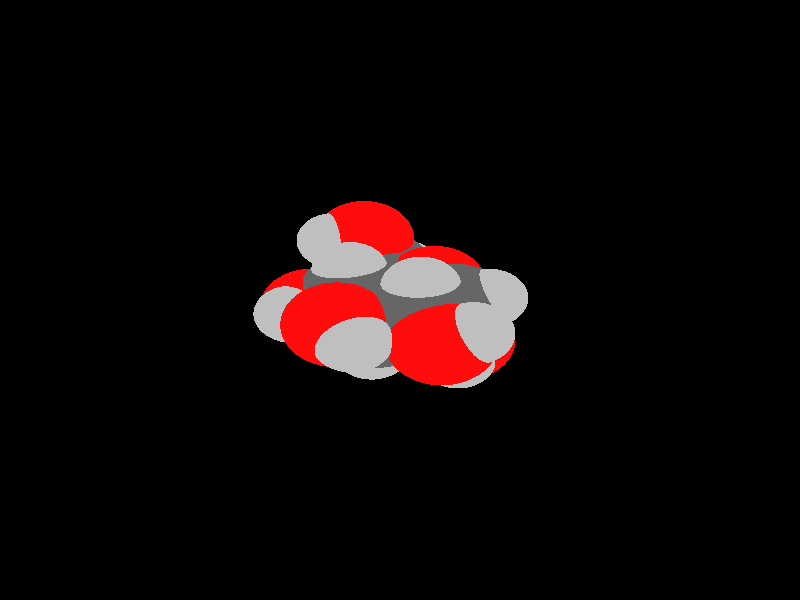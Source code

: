 global_settings {
	ambient_light rgb <0.200000002980232, 0.200000002980232, 0.200000002980232>
	max_trace_level 15
}

background { color rgb <0,0,0> }

camera {
	perspective
	location <10.6974827922565, 33.9536228280764, 0.74229678702366>
	angle 40
	up <0.96553836523429, -0.257008629097745, 0.0410149951846043>
	right <-0.0183873999035753, 0.0898353268276838, 0.995786883614436> * 1
	direction <-0.259610417328507, -0.962224598845332, 0.0820137341636> }

light_source {
	<78.4746817162156, 72.7994012621959, 63.351138948939>
	color rgb <1, 1, 1>
	fade_distance 170.453112154084
	fade_power 0
	spotlight
	area_light <20, 0, 0>, <0, 0, 20>, 20, 20
	circular
	orient
	point_at <-78.4746817162156, -72.7994012621959, -63.351138948939>
}

light_source {
	<47.7934806980172, -62.4614008499796, -61.9522195872302>
	color rgb <0.300000011920929, 0.300000011920929, 0.300000011920929> shadowless
	fade_distance 170.453112154084
	fade_power 0
	parallel
	point_at <-47.7934806980172, 62.4614008499796, 61.9522195872302>
}

#default {
	finish {ambient 0.5 diffuse 1 specular 0.2 roughness .01 metallic 1}
}

union {
cylinder {
	<2.20821801157842, 3.94927936070265, 4.85395152408338>, 	<2.29546864830252, 4.51338516407984, 4.33600028061687>, 0.075
	pigment { rgbt <0.400000005960464, 0.400000005960464, 0.400000005960464, 0> }
}
cylinder {
	<2.29546864830252, 4.51338516407984, 4.33600028061687>, 	<2.38271928502663, 5.07749096745704, 3.81804903715037>, 0.075
	pigment { rgbt <0.400000005960464, 0.400000005960464, 0.400000005960464, 0> }
}
cylinder {
	<2.20821801157842, 3.94927936070265, 4.85395152408338>, 	<2.54418870241847, 3.33052300531959, 4.63399974508753>, 0.075
	pigment { rgbt <0.400000005960464, 0.400000005960464, 0.400000005960464, 0> }
}
cylinder {
	<2.54418870241847, 3.33052300531959, 4.63399974508753>, 	<2.85556421381465, 2.75706352852624, 4.43014982741737>, 0.075
	pigment { rgbt <1, 0.0500000007450581, 0.0500000007450581, 0> }
}
cylinder {
	<2.20821801157842, 3.94927936070265, 4.85395152408338>, 	<1.4925253261311, 3.82962528883038, 4.99329160938597>, 0.075
	pigment { rgbt <0.400000005960464, 0.400000005960464, 0.400000005960464, 0> }
}
cylinder {
	<1.4925253261311, 3.82962528883038, 4.99329160938597>, 	<0.829137783231778, 3.7187159245861, 5.12244826935448>, 0.075
	pigment { rgbt <1, 0.0500000007450581, 0.0500000007450581, 0> }
}
cylinder {
	<2.20821801157842, 3.94927936070265, 4.85395152408338>, 	<2.48354700305203, 4.13986883457075, 5.43294494760675>, 0.075
	pigment { rgbt <0.400000005960464, 0.400000005960464, 0.400000005960464, 0> }
}
cylinder {
	<2.48354700305203, 4.13986883457075, 5.43294494760675>, 	<2.65884656196327, 4.26121548434921, 5.80158499242339>, 0.075
	pigment { rgbt <0.75, 0.75, 0.75, 0> }
}
cylinder {
	<2.38271928502663, 5.07749096745704, 3.81804903715037>, 	<2.1445554098644, 4.83866633806847, 3.13111762238554>, 0.075
	pigment { rgbt <0.400000005960464, 0.400000005960464, 0.400000005960464, 0> }
}
cylinder {
	<2.1445554098644, 4.83866633806847, 3.13111762238554>, 	<1.90639153470217, 4.59984170867991, 2.44418620762071>, 0.075
	pigment { rgbt <0.400000005960464, 0.400000005960464, 0.400000005960464, 0> }
}
cylinder {
	<2.38271928502663, 5.07749096745704, 3.81804903715037>, 	<3.02530807283735, 5.26206748734393, 3.77607862198925>, 0.075
	pigment { rgbt <0.400000005960464, 0.400000005960464, 0.400000005960464, 0> }
}
cylinder {
	<3.02530807283735, 5.26206748734393, 3.77607862198925>, 	<3.43479968399319, 5.37968942215473, 3.74933285043017>, 0.075
	pigment { rgbt <0.75, 0.75, 0.75, 0> }
}
cylinder {
	<2.38271928502663, 5.07749096745704, 3.81804903715037>, 	<1.98352296070602, 5.67841617579923, 4.00738272109675>, 0.075
	pigment { rgbt <0.400000005960464, 0.400000005960464, 0.400000005960464, 0> }
}
cylinder {
	<1.98352296070602, 5.67841617579923, 4.00738272109675>, 	<1.61322807737581, 6.23583496038338, 4.18300882318255>, 0.075
	pigment { rgbt <1, 0.0500000007450581, 0.0500000007450581, 0> }
}
cylinder {
	<1.61322807737581, 6.23583496038338, 4.18300882318255>, 	<1.8566782768583, 6.45845524959919, 4.6630740660356>, 0.075
	pigment { rgbt <1, 0.0500000007450581, 0.0500000007450581, 0> }
}
cylinder {
	<1.8566782768583, 6.45845524959919, 4.6630740660356>, 	<2.0211359263444, 6.60884169237136, 4.98737201940518>, 0.075
	pigment { rgbt <0.75, 0.75, 0.75, 0> }
}
cylinder {
	<1.90639153470217, 4.59984170867991, 2.44418620762071>, 	<2.05751397758746, 5.11441591615574, 1.92566834749126>, 0.075
	pigment { rgbt <0.400000005960464, 0.400000005960464, 0.400000005960464, 0> }
}
cylinder {
	<2.05751397758746, 5.11441591615574, 1.92566834749126>, 	<2.19769696144554, 5.59174109991496, 1.44468498440586>, 0.075
	pigment { rgbt <1, 0.0500000007450581, 0.0500000007450581, 0> }
}
cylinder {
	<1.90639153470217, 4.59984170867991, 2.44418620762071>, 	<2.2539472521939, 3.94567568823438, 2.25479879185751>, 0.075
	pigment { rgbt <0.400000005960464, 0.400000005960464, 0.400000005960464, 0> }
}
cylinder {
	<2.2539472521939, 3.94567568823438, 2.25479879185751>, 	<2.60150296968562, 3.29150966778886, 2.06541137609431>, 0.075
	pigment { rgbt <0.400000005960464, 0.400000005960464, 0.400000005960464, 0> }
}
cylinder {
	<1.90639153470217, 4.59984170867991, 2.44418620762071>, 	<1.24081694828185, 4.52373187316888, 2.43205303517642>, 0.075
	pigment { rgbt <0.400000005960464, 0.400000005960464, 0.400000005960464, 0> }
}
cylinder {
	<1.24081694828185, 4.52373187316888, 2.43205303517642>, 	<0.816629405580899, 4.47522514716176, 2.4243202570486>, 0.075
	pigment { rgbt <0.75, 0.75, 0.75, 0> }
}
cylinder {
	<2.19769696144554, 5.59174109991496, 1.44468498440586>, 	<1.98137651285911, 6.09102617788718, 1.6554437651374>, 0.075
	pigment { rgbt <1, 0.0500000007450581, 0.0500000007450581, 0> }
}
cylinder {
	<1.98137651285911, 6.09102617788718, 1.6554437651374>, 	<1.83512107783811, 6.42859554202037, 1.79793892619045>, 0.075
	pigment { rgbt <0.75, 0.75, 0.75, 0> }
}
cylinder {
	<2.60150296968562, 3.29150966778886, 2.06541137609431>, 	<2.34299759691073, 3.05293987440918, 1.41212417614723>, 0.075
	pigment { rgbt <0.400000005960464, 0.400000005960464, 0.400000005960464, 0> }
}
cylinder {
	<2.34299759691073, 3.05293987440918, 1.41212417614723>, 	<2.10330595441869, 2.83173292226603, 0.806382483843225>, 0.075
	pigment { rgbt <1, 0.0500000007450581, 0.0500000007450581, 0> }
}
cylinder {
	<2.60150296968562, 3.29150966778886, 2.06541137609431>, 	<3.25518365336318, 3.41442678874518, 1.98460303763589>, 0.075
	pigment { rgbt <0.400000005960464, 0.400000005960464, 0.400000005960464, 0> }
}
cylinder {
	<3.25518365336318, 3.41442678874518, 1.98460303763589>, 	<3.67179291500312, 3.49276536028814, 1.93310158890083>, 0.075
	pigment { rgbt <0.75, 0.75, 0.75, 0> }
}
cylinder {
	<2.60150296968562, 3.29150966778886, 2.06541137609431>, 	<2.48814734923712, 2.77243082069797, 2.61870641711449>, 0.075
	pigment { rgbt <0.400000005960464, 0.400000005960464, 0.400000005960464, 0> }
}
cylinder {
	<2.48814734923712, 2.77243082069797, 2.61870641711449>, 	<2.37479172878862, 2.25335197360707, 3.17200145813467>, 0.075
	pigment { rgbt <0.400000005960464, 0.400000005960464, 0.400000005960464, 0> }
}
cylinder {
	<2.10330595441869, 2.83173292226603, 0.806382483843225>, 	<2.0982880384147, 3.30473608272172, 0.463513143951705>, 0.075
	pigment { rgbt <1, 0.0500000007450581, 0.0500000007450581, 0> }
}
cylinder {
	<2.0982880384147, 3.30473608272172, 0.463513143951705>, 	<2.0948934512928, 3.62471960493117, 0.231564294116491>, 0.075
	pigment { rgbt <0.75, 0.75, 0.75, 0> }
}
cylinder {
	<2.37479172878862, 2.25335197360707, 3.17200145813467>, 	<2.72319334225144, 1.58463659871691, 3.02217106272174>, 0.075
	pigment { rgbt <0.400000005960464, 0.400000005960464, 0.400000005960464, 0> }
}
cylinder {
	<2.72319334225144, 1.58463659871691, 3.02217106272174>, 	<3.07159495571426, 0.915921223826737, 2.8723406673088>, 0.075
	pigment { rgbt <0.400000005960464, 0.400000005960464, 0.400000005960464, 0> }
}
cylinder {
	<2.37479172878862, 2.25335197360707, 3.17200145813467>, 	<1.72107827551598, 2.11747901745281, 3.23301727481257>, 0.075
	pigment { rgbt <0.400000005960464, 0.400000005960464, 0.400000005960464, 0> }
}
cylinder {
	<1.72107827551598, 2.11747901745281, 3.23301727481257>, 	<1.30429285490706, 2.03085105087719, 3.27191888023401>, 0.075
	pigment { rgbt <0.75, 0.75, 0.75, 0> }
}
cylinder {
	<2.37479172878862, 2.25335197360707, 3.17200145813467>, 	<2.62420507841954, 2.51466556802666, 3.82469895828069>, 0.075
	pigment { rgbt <0.400000005960464, 0.400000005960464, 0.400000005960464, 0> }
}
cylinder {
	<2.62420507841954, 2.51466556802666, 3.82469895828069>, 	<2.85556421381465, 2.75706352852624, 4.43014982741737>, 0.075
	pigment { rgbt <1, 0.0500000007450581, 0.0500000007450581, 0> }
}
cylinder {
	<3.07159495571426, 0.915921223826737, 2.8723406673088>, 	<2.7603123124194, 0.588763211623725, 2.37857322584741>, 0.075
	pigment { rgbt <0.400000005960464, 0.400000005960464, 0.400000005960464, 0> }
}
cylinder {
	<2.7603123124194, 0.588763211623725, 2.37857322584741>, 	<2.56207441897848, 0.380415214848301, 2.06412132962556>, 0.075
	pigment { rgbt <0.75, 0.75, 0.75, 0> }
}
cylinder {
	<3.07159495571426, 0.915921223826737, 2.8723406673088>, 	<3.78156724194865, 1.00232449577624, 2.6780503053464>, 0.075
	pigment { rgbt <0.400000005960464, 0.400000005960464, 0.400000005960464, 0> }
}
cylinder {
	<3.78156724194865, 1.00232449577624, 2.6780503053464>, 	<4.43980979093718, 1.08243228458958, 2.49791625563531>, 0.075
	pigment { rgbt <1, 0.0500000007450581, 0.0500000007450581, 0> }
}
cylinder {
	<3.07159495571426, 0.915921223826737, 2.8723406673088>, 	<3.06386592658545, 0.527477218278712, 3.41684495259651>, 0.075
	pigment { rgbt <0.400000005960464, 0.400000005960464, 0.400000005960464, 0> }
}
cylinder {
	<3.06386592658545, 0.527477218278712, 3.41684495259651>, 	<3.05894470293812, 0.280147341018649, 3.7635414548576>, 0.075
	pigment { rgbt <0.75, 0.75, 0.75, 0> }
}
cylinder {
	<0.829137783231778, 3.7187159245861, 5.12244826935448>, 	<0.544461374845701, 4.20055260023083, 4.96227202778633>, 0.075
	pigment { rgbt <1, 0.0500000007450581, 0.0500000007450581, 0> }
}
cylinder {
	<0.544461374845701, 4.20055260023083, 4.96227202778633>, 	<0.35221237540051, 4.52594879064177, 4.85410106149183>, 0.075
	pigment { rgbt <0.75, 0.75, 0.75, 0> }
}
cylinder {
	<4.43980979093718, 1.08243228458958, 2.49791625563531>, 	<4.44069671849351, 1.22466699744595, 1.93411480780637>, 0.075
	pigment { rgbt <1, 0.0500000007450581, 0.0500000007450581, 0> }
}
cylinder {
	<4.44069671849351, 1.22466699744595, 1.93411480780637>, 	<4.44129535904069, 1.32066972700881, 1.55357143104483>, 0.075
	pigment { rgbt <0.75, 0.75, 0.75, 0> }
}
sphere {
	<2.20821801157842, 3.94927936070265, 4.85395152408338>, 0.4104
	pigment { rgbt <0.400000005960464, 0.400000005960464, 0.400000005960464,0> }
}
sphere {
	<2.38271928502663, 5.07749096745704, 3.81804903715037>, 0.4104
	pigment { rgbt <0.400000005960464, 0.400000005960464, 0.400000005960464,0> }
}
sphere {
	<1.61322807737581, 6.23583496038338, 4.18300882318255>, 0.3564
	pigment { rgbt <1, 0.0500000007450581, 0.0500000007450581,0> }
}
sphere {
	<1.90639153470217, 4.59984170867991, 2.44418620762071>, 0.4104
	pigment { rgbt <0.400000005960464, 0.400000005960464, 0.400000005960464,0> }
}
sphere {
	<2.19769696144554, 5.59174109991496, 1.44468498440586>, 0.3564
	pigment { rgbt <1, 0.0500000007450581, 0.0500000007450581,0> }
}
sphere {
	<2.60150296968562, 3.29150966778886, 2.06541137609431>, 0.4104
	pigment { rgbt <0.400000005960464, 0.400000005960464, 0.400000005960464,0> }
}
sphere {
	<2.10330595441869, 2.83173292226603, 0.806382483843225>, 0.3564
	pigment { rgbt <1, 0.0500000007450581, 0.0500000007450581,0> }
}
sphere {
	<2.37479172878862, 2.25335197360707, 3.17200145813467>, 0.4104
	pigment { rgbt <0.400000005960464, 0.400000005960464, 0.400000005960464,0> }
}
sphere {
	<2.85556421381465, 2.75706352852624, 4.43014982741737>, 0.3564
	pigment { rgbt <1, 0.0500000007450581, 0.0500000007450581,0> }
}
sphere {
	<3.07159495571426, 0.915921223826737, 2.8723406673088>, 0.4104
	pigment { rgbt <0.400000005960464, 0.400000005960464, 0.400000005960464,0> }
}
sphere {
	<0.829137783231778, 3.7187159245861, 5.12244826935448>, 0.3564
	pigment { rgbt <1, 0.0500000007450581, 0.0500000007450581,0> }
}
sphere {
	<3.43479968399319, 5.37968942215473, 3.74933285043017>, 0.1674
	pigment { rgbt <0.75, 0.75, 0.75,0> }
}
sphere {
	<2.0211359263444, 6.60884169237136, 4.98737201940518>, 0.1674
	pigment { rgbt <0.75, 0.75, 0.75,0> }
}
sphere {
	<0.816629405580899, 4.47522514716176, 2.4243202570486>, 0.1674
	pigment { rgbt <0.75, 0.75, 0.75,0> }
}
sphere {
	<1.83512107783811, 6.42859554202037, 1.79793892619045>, 0.1674
	pigment { rgbt <0.75, 0.75, 0.75,0> }
}
sphere {
	<3.67179291500312, 3.49276536028814, 1.93310158890083>, 0.1674
	pigment { rgbt <0.75, 0.75, 0.75,0> }
}
sphere {
	<2.0948934512928, 3.62471960493117, 0.231564294116491>, 0.1674
	pigment { rgbt <0.75, 0.75, 0.75,0> }
}
sphere {
	<1.30429285490706, 2.03085105087719, 3.27191888023401>, 0.1674
	pigment { rgbt <0.75, 0.75, 0.75,0> }
}
sphere {
	<2.65884656196327, 4.26121548434921, 5.80158499242339>, 0.1674
	pigment { rgbt <0.75, 0.75, 0.75,0> }
}
sphere {
	<2.56207441897848, 0.380415214848301, 2.06412132962556>, 0.1674
	pigment { rgbt <0.75, 0.75, 0.75,0> }
}
sphere {
	<3.05894470293812, 0.280147341018649, 3.7635414548576>, 0.1674
	pigment { rgbt <0.75, 0.75, 0.75,0> }
}
sphere {
	<4.43980979093718, 1.08243228458958, 2.49791625563531>, 0.3564
	pigment { rgbt <1, 0.0500000007450581, 0.0500000007450581,0> }
}
sphere {
	<4.44129535904069, 1.32066972700881, 1.55357143104483>, 0.1674
	pigment { rgbt <0.75, 0.75, 0.75,0> }
}
sphere {
	<0.35221237540051, 4.52594879064177, 4.85410106149183>, 0.1674
	pigment { rgbt <0.75, 0.75, 0.75,0> }
}
}
merge {
}
union {
}
merge {
sphere {
	<2.20821801157842, 3.94927936070265, 4.85395152408338>, 1.69983
	pigment { rgbt <0, 0, 0,0> }
}
sphere {
	<2.38271928502663, 5.07749096745704, 3.81804903715037>, 1.69983
	pigment { rgbt <0, 0, 0,0> }
}
sphere {
	<1.61322807737581, 6.23583496038338, 4.18300882318255>, 1.519848
	pigment { rgbt <0, 0, 0,0> }
}
sphere {
	<1.90639153470217, 4.59984170867991, 2.44418620762071>, 1.69983
	pigment { rgbt <0, 0, 0,0> }
}
sphere {
	<2.19769696144554, 5.59174109991496, 1.44468498440586>, 1.519848
	pigment { rgbt <0, 0, 0,0> }
}
sphere {
	<2.60150296968562, 3.29150966778886, 2.06541137609431>, 1.69983
	pigment { rgbt <0, 0, 0,0> }
}
sphere {
	<2.10330595441869, 2.83173292226603, 0.806382483843225>, 1.519848
	pigment { rgbt <0, 0, 0,0> }
}
sphere {
	<2.37479172878862, 2.25335197360707, 3.17200145813467>, 1.69983
	pigment { rgbt <0, 0, 0,0> }
}
sphere {
	<2.85556421381465, 2.75706352852624, 4.43014982741737>, 1.519848
	pigment { rgbt <0, 0, 0,0> }
}
sphere {
	<3.07159495571426, 0.915921223826737, 2.8723406673088>, 1.69983
	pigment { rgbt <0, 0, 0,0> }
}
sphere {
	<0.829137783231778, 3.7187159245861, 5.12244826935448>, 1.519848
	pigment { rgbt <0, 0, 0,0> }
}
sphere {
	<3.43479968399319, 5.37968942215473, 3.74933285043017>, 1.09989
	pigment { rgbt <0, 0, 0,0> }
}
sphere {
	<2.0211359263444, 6.60884169237136, 4.98737201940518>, 1.09989
	pigment { rgbt <0, 0, 0,0> }
}
sphere {
	<0.816629405580899, 4.47522514716176, 2.4243202570486>, 1.09989
	pigment { rgbt <0, 0, 0,0> }
}
sphere {
	<1.83512107783811, 6.42859554202037, 1.79793892619045>, 1.09989
	pigment { rgbt <0, 0, 0,0> }
}
sphere {
	<3.67179291500312, 3.49276536028814, 1.93310158890083>, 1.09989
	pigment { rgbt <0, 0, 0,0> }
}
sphere {
	<2.0948934512928, 3.62471960493117, 0.231564294116491>, 1.09989
	pigment { rgbt <0, 0, 0,0> }
}
sphere {
	<1.30429285490706, 2.03085105087719, 3.27191888023401>, 1.09989
	pigment { rgbt <0, 0, 0,0> }
}
sphere {
	<2.65884656196327, 4.26121548434921, 5.80158499242339>, 1.09989
	pigment { rgbt <0, 0, 0,0> }
}
sphere {
	<2.56207441897848, 0.380415214848301, 2.06412132962556>, 1.09989
	pigment { rgbt <0, 0, 0,0> }
}
sphere {
	<3.05894470293812, 0.280147341018649, 3.7635414548576>, 1.09989
	pigment { rgbt <0, 0, 0,0> }
}
sphere {
	<4.43980979093718, 1.08243228458958, 2.49791625563531>, 1.519848
	pigment { rgbt <0, 0, 0,0> }
}
sphere {
	<4.44129535904069, 1.32066972700881, 1.55357143104483>, 1.09989
	pigment { rgbt <0, 0, 0,0> }
}
sphere {
	<0.35221237540051, 4.52594879064177, 4.85410106149183>, 1.09989
	pigment { rgbt <0, 0, 0,0> }
}
sphere {
	<2.20821801157842, 3.94927936070265, 4.85395152408338>, 1.7
	pigment { rgbt <0.400000005960464, 0.400000005960464, 0.400000005960464,0.300000011920929> }
}
sphere {
	<2.38271928502663, 5.07749096745704, 3.81804903715037>, 1.7
	pigment { rgbt <0.400000005960464, 0.400000005960464, 0.400000005960464,0.300000011920929> }
}
sphere {
	<1.61322807737581, 6.23583496038338, 4.18300882318255>, 1.52
	pigment { rgbt <1, 0.0500000007450581, 0.0500000007450581,0.300000011920929> }
}
sphere {
	<1.90639153470217, 4.59984170867991, 2.44418620762071>, 1.7
	pigment { rgbt <0.400000005960464, 0.400000005960464, 0.400000005960464,0.300000011920929> }
}
sphere {
	<2.19769696144554, 5.59174109991496, 1.44468498440586>, 1.52
	pigment { rgbt <1, 0.0500000007450581, 0.0500000007450581,0.300000011920929> }
}
sphere {
	<2.60150296968562, 3.29150966778886, 2.06541137609431>, 1.7
	pigment { rgbt <0.400000005960464, 0.400000005960464, 0.400000005960464,0.300000011920929> }
}
sphere {
	<2.10330595441869, 2.83173292226603, 0.806382483843225>, 1.52
	pigment { rgbt <1, 0.0500000007450581, 0.0500000007450581,0.300000011920929> }
}
sphere {
	<2.37479172878862, 2.25335197360707, 3.17200145813467>, 1.7
	pigment { rgbt <0.400000005960464, 0.400000005960464, 0.400000005960464,0.300000011920929> }
}
sphere {
	<2.85556421381465, 2.75706352852624, 4.43014982741737>, 1.52
	pigment { rgbt <1, 0.0500000007450581, 0.0500000007450581,0.300000011920929> }
}
sphere {
	<3.07159495571426, 0.915921223826737, 2.8723406673088>, 1.7
	pigment { rgbt <0.400000005960464, 0.400000005960464, 0.400000005960464,0.300000011920929> }
}
sphere {
	<0.829137783231778, 3.7187159245861, 5.12244826935448>, 1.52
	pigment { rgbt <1, 0.0500000007450581, 0.0500000007450581,0.300000011920929> }
}
sphere {
	<3.43479968399319, 5.37968942215473, 3.74933285043017>, 1.1
	pigment { rgbt <0.75, 0.75, 0.75,0.300000011920929> }
}
sphere {
	<2.0211359263444, 6.60884169237136, 4.98737201940518>, 1.1
	pigment { rgbt <0.75, 0.75, 0.75,0.300000011920929> }
}
sphere {
	<0.816629405580899, 4.47522514716176, 2.4243202570486>, 1.1
	pigment { rgbt <0.75, 0.75, 0.75,0.300000011920929> }
}
sphere {
	<1.83512107783811, 6.42859554202037, 1.79793892619045>, 1.1
	pigment { rgbt <0.75, 0.75, 0.75,0.300000011920929> }
}
sphere {
	<3.67179291500312, 3.49276536028814, 1.93310158890083>, 1.1
	pigment { rgbt <0.75, 0.75, 0.75,0.300000011920929> }
}
sphere {
	<2.0948934512928, 3.62471960493117, 0.231564294116491>, 1.1
	pigment { rgbt <0.75, 0.75, 0.75,0.300000011920929> }
}
sphere {
	<1.30429285490706, 2.03085105087719, 3.27191888023401>, 1.1
	pigment { rgbt <0.75, 0.75, 0.75,0.300000011920929> }
}
sphere {
	<2.65884656196327, 4.26121548434921, 5.80158499242339>, 1.1
	pigment { rgbt <0.75, 0.75, 0.75,0.300000011920929> }
}
sphere {
	<2.56207441897848, 0.380415214848301, 2.06412132962556>, 1.1
	pigment { rgbt <0.75, 0.75, 0.75,0.300000011920929> }
}
sphere {
	<3.05894470293812, 0.280147341018649, 3.7635414548576>, 1.1
	pigment { rgbt <0.75, 0.75, 0.75,0.300000011920929> }
}
sphere {
	<4.43980979093718, 1.08243228458958, 2.49791625563531>, 1.52
	pigment { rgbt <1, 0.0500000007450581, 0.0500000007450581,0.300000011920929> }
}
sphere {
	<4.44129535904069, 1.32066972700881, 1.55357143104483>, 1.1
	pigment { rgbt <0.75, 0.75, 0.75,0.300000011920929> }
}
sphere {
	<0.35221237540051, 4.52594879064177, 4.85410106149183>, 1.1
	pigment { rgbt <0.75, 0.75, 0.75,0.300000011920929> }
}
}
